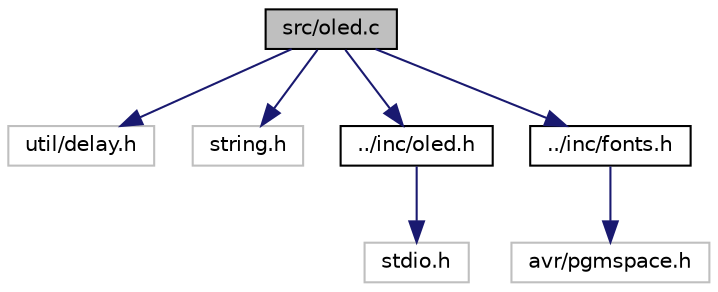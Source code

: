 digraph "src/oled.c"
{
  edge [fontname="Helvetica",fontsize="10",labelfontname="Helvetica",labelfontsize="10"];
  node [fontname="Helvetica",fontsize="10",shape=record];
  Node0 [label="src/oled.c",height=0.2,width=0.4,color="black", fillcolor="grey75", style="filled", fontcolor="black"];
  Node0 -> Node1 [color="midnightblue",fontsize="10",style="solid"];
  Node1 [label="util/delay.h",height=0.2,width=0.4,color="grey75", fillcolor="white", style="filled"];
  Node0 -> Node2 [color="midnightblue",fontsize="10",style="solid"];
  Node2 [label="string.h",height=0.2,width=0.4,color="grey75", fillcolor="white", style="filled"];
  Node0 -> Node3 [color="midnightblue",fontsize="10",style="solid"];
  Node3 [label="../inc/oled.h",height=0.2,width=0.4,color="black", fillcolor="white", style="filled",URL="$oled_8h.html",tooltip="Library for communicating and controlling oled. "];
  Node3 -> Node4 [color="midnightblue",fontsize="10",style="solid"];
  Node4 [label="stdio.h",height=0.2,width=0.4,color="grey75", fillcolor="white", style="filled"];
  Node0 -> Node5 [color="midnightblue",fontsize="10",style="solid"];
  Node5 [label="../inc/fonts.h",height=0.2,width=0.4,color="black", fillcolor="white", style="filled",URL="$fonts_8h.html",tooltip="Delivered file containing 8x8 font for oled. "];
  Node5 -> Node6 [color="midnightblue",fontsize="10",style="solid"];
  Node6 [label="avr/pgmspace.h",height=0.2,width=0.4,color="grey75", fillcolor="white", style="filled"];
}
